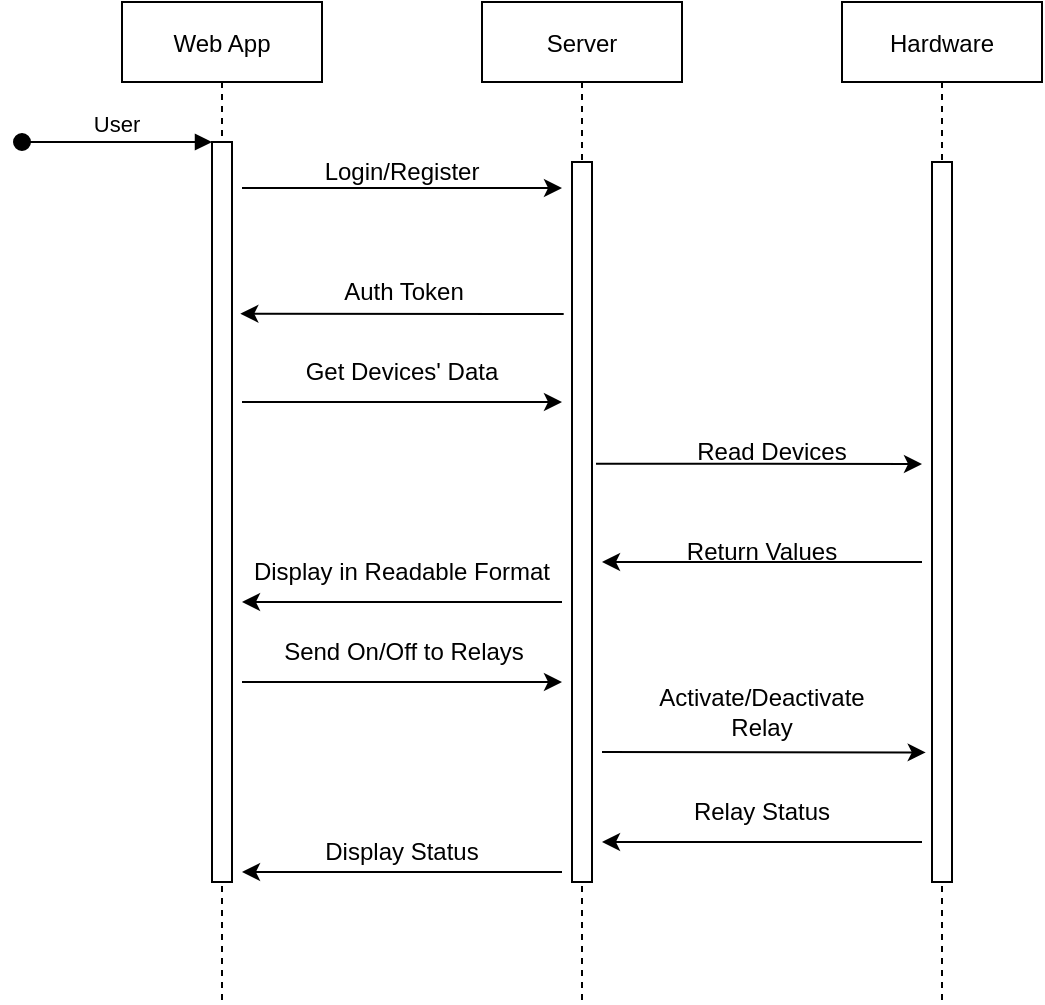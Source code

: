 <mxfile version="15.8.4" type="device"><diagram id="kgpKYQtTHZ0yAKxKKP6v" name="Page-1"><mxGraphModel dx="981" dy="567" grid="1" gridSize="10" guides="1" tooltips="1" connect="1" arrows="1" fold="1" page="1" pageScale="1" pageWidth="850" pageHeight="1100" math="0" shadow="0"><root><mxCell id="0"/><mxCell id="1" parent="0"/><mxCell id="3nuBFxr9cyL0pnOWT2aG-1" value="Web App" style="shape=umlLifeline;perimeter=lifelinePerimeter;container=1;collapsible=0;recursiveResize=0;rounded=0;shadow=0;strokeWidth=1;" parent="1" vertex="1"><mxGeometry x="120" y="80" width="100" height="500" as="geometry"/></mxCell><mxCell id="3nuBFxr9cyL0pnOWT2aG-2" value="" style="points=[];perimeter=orthogonalPerimeter;rounded=0;shadow=0;strokeWidth=1;" parent="3nuBFxr9cyL0pnOWT2aG-1" vertex="1"><mxGeometry x="45" y="70" width="10" height="370" as="geometry"/></mxCell><mxCell id="3nuBFxr9cyL0pnOWT2aG-3" value="User" style="verticalAlign=bottom;startArrow=oval;endArrow=block;startSize=8;shadow=0;strokeWidth=1;" parent="3nuBFxr9cyL0pnOWT2aG-1" target="3nuBFxr9cyL0pnOWT2aG-2" edge="1"><mxGeometry relative="1" as="geometry"><mxPoint x="-50" y="70" as="sourcePoint"/></mxGeometry></mxCell><mxCell id="3nuBFxr9cyL0pnOWT2aG-5" value="Server" style="shape=umlLifeline;perimeter=lifelinePerimeter;container=1;collapsible=0;recursiveResize=0;rounded=0;shadow=0;strokeWidth=1;" parent="1" vertex="1"><mxGeometry x="300" y="80" width="100" height="500" as="geometry"/></mxCell><mxCell id="3nuBFxr9cyL0pnOWT2aG-6" value="" style="points=[];perimeter=orthogonalPerimeter;rounded=0;shadow=0;strokeWidth=1;" parent="3nuBFxr9cyL0pnOWT2aG-5" vertex="1"><mxGeometry x="45" y="80" width="10" height="360" as="geometry"/></mxCell><mxCell id="rHcMCIEGo7CRlz1LqLMw-1" value="Hardware" style="shape=umlLifeline;perimeter=lifelinePerimeter;container=1;collapsible=0;recursiveResize=0;rounded=0;shadow=0;strokeWidth=1;" vertex="1" parent="1"><mxGeometry x="480" y="80" width="100" height="500" as="geometry"/></mxCell><mxCell id="rHcMCIEGo7CRlz1LqLMw-2" value="" style="points=[];perimeter=orthogonalPerimeter;rounded=0;shadow=0;strokeWidth=1;" vertex="1" parent="rHcMCIEGo7CRlz1LqLMw-1"><mxGeometry x="45" y="80" width="10" height="360" as="geometry"/></mxCell><mxCell id="rHcMCIEGo7CRlz1LqLMw-5" value="" style="endArrow=classic;html=1;rounded=0;exitX=1.5;exitY=0.062;exitDx=0;exitDy=0;exitPerimeter=0;" edge="1" parent="1" source="3nuBFxr9cyL0pnOWT2aG-2"><mxGeometry width="50" height="50" relative="1" as="geometry"><mxPoint x="190" y="173" as="sourcePoint"/><mxPoint x="340" y="173" as="targetPoint"/></mxGeometry></mxCell><mxCell id="rHcMCIEGo7CRlz1LqLMw-6" value="Login/Register" style="text;html=1;strokeColor=none;fillColor=none;align=center;verticalAlign=middle;whiteSpace=wrap;rounded=0;" vertex="1" parent="1"><mxGeometry x="230" y="150" width="60" height="30" as="geometry"/></mxCell><mxCell id="rHcMCIEGo7CRlz1LqLMw-7" value="" style="endArrow=classic;html=1;rounded=0;entryX=1.331;entryY=0.178;entryDx=0;entryDy=0;entryPerimeter=0;" edge="1" parent="1"><mxGeometry width="50" height="50" relative="1" as="geometry"><mxPoint x="340.85" y="236" as="sourcePoint"/><mxPoint x="179.16" y="235.86" as="targetPoint"/></mxGeometry></mxCell><mxCell id="rHcMCIEGo7CRlz1LqLMw-8" value="Auth Token" style="text;html=1;strokeColor=none;fillColor=none;align=center;verticalAlign=middle;whiteSpace=wrap;rounded=0;" vertex="1" parent="1"><mxGeometry x="225.85" y="210" width="70" height="30" as="geometry"/></mxCell><mxCell id="rHcMCIEGo7CRlz1LqLMw-9" value="" style="endArrow=classic;html=1;rounded=0;" edge="1" parent="1"><mxGeometry width="50" height="50" relative="1" as="geometry"><mxPoint x="180" y="280" as="sourcePoint"/><mxPoint x="340" y="280" as="targetPoint"/><Array as="points"><mxPoint x="290" y="280"/></Array></mxGeometry></mxCell><mxCell id="rHcMCIEGo7CRlz1LqLMw-12" value="Get Devices' Data" style="text;html=1;strokeColor=none;fillColor=none;align=center;verticalAlign=middle;whiteSpace=wrap;rounded=0;" vertex="1" parent="1"><mxGeometry x="202.93" y="250" width="114.15" height="30" as="geometry"/></mxCell><mxCell id="rHcMCIEGo7CRlz1LqLMw-13" value="" style="endArrow=classic;html=1;rounded=0;exitX=1.2;exitY=0.419;exitDx=0;exitDy=0;exitPerimeter=0;" edge="1" parent="1" source="3nuBFxr9cyL0pnOWT2aG-6"><mxGeometry width="50" height="50" relative="1" as="geometry"><mxPoint x="320" y="310" as="sourcePoint"/><mxPoint x="520" y="311" as="targetPoint"/></mxGeometry></mxCell><mxCell id="rHcMCIEGo7CRlz1LqLMw-14" value="Read Devices" style="text;html=1;strokeColor=none;fillColor=none;align=center;verticalAlign=middle;whiteSpace=wrap;rounded=0;" vertex="1" parent="1"><mxGeometry x="400" y="290" width="90" height="30" as="geometry"/></mxCell><mxCell id="rHcMCIEGo7CRlz1LqLMw-15" value="" style="endArrow=classic;html=1;rounded=0;" edge="1" parent="1"><mxGeometry width="50" height="50" relative="1" as="geometry"><mxPoint x="520" y="360" as="sourcePoint"/><mxPoint x="360" y="360" as="targetPoint"/><Array as="points"><mxPoint x="490" y="360"/></Array></mxGeometry></mxCell><mxCell id="rHcMCIEGo7CRlz1LqLMw-16" value="Return Values" style="text;html=1;strokeColor=none;fillColor=none;align=center;verticalAlign=middle;whiteSpace=wrap;rounded=0;" vertex="1" parent="1"><mxGeometry x="400" y="340" width="80" height="30" as="geometry"/></mxCell><mxCell id="rHcMCIEGo7CRlz1LqLMw-18" value="" style="endArrow=classic;html=1;rounded=0;" edge="1" parent="1"><mxGeometry width="50" height="50" relative="1" as="geometry"><mxPoint x="340" y="380" as="sourcePoint"/><mxPoint x="180" y="380" as="targetPoint"/><Array as="points"><mxPoint x="320" y="380"/></Array></mxGeometry></mxCell><mxCell id="rHcMCIEGo7CRlz1LqLMw-19" value="Display in Readable Format" style="text;html=1;strokeColor=none;fillColor=none;align=center;verticalAlign=middle;whiteSpace=wrap;rounded=0;" vertex="1" parent="1"><mxGeometry x="177.92" y="350" width="164.15" height="30" as="geometry"/></mxCell><mxCell id="rHcMCIEGo7CRlz1LqLMw-20" value="" style="endArrow=classic;html=1;rounded=0;" edge="1" parent="1"><mxGeometry width="50" height="50" relative="1" as="geometry"><mxPoint x="180" y="420" as="sourcePoint"/><mxPoint x="340" y="420" as="targetPoint"/><Array as="points"><mxPoint x="230" y="420"/></Array></mxGeometry></mxCell><mxCell id="rHcMCIEGo7CRlz1LqLMw-21" value="Send On/Off to Relays" style="text;html=1;strokeColor=none;fillColor=none;align=center;verticalAlign=middle;whiteSpace=wrap;rounded=0;" vertex="1" parent="1"><mxGeometry x="198.77" y="390" width="124.15" height="30" as="geometry"/></mxCell><mxCell id="rHcMCIEGo7CRlz1LqLMw-23" value="" style="endArrow=classic;html=1;rounded=0;entryX=-0.314;entryY=0.82;entryDx=0;entryDy=0;entryPerimeter=0;" edge="1" parent="1" target="rHcMCIEGo7CRlz1LqLMw-2"><mxGeometry width="50" height="50" relative="1" as="geometry"><mxPoint x="360" y="455" as="sourcePoint"/><mxPoint x="310" y="300" as="targetPoint"/></mxGeometry></mxCell><mxCell id="rHcMCIEGo7CRlz1LqLMw-24" value="Activate/Deactivate Relay" style="text;html=1;strokeColor=none;fillColor=none;align=center;verticalAlign=middle;whiteSpace=wrap;rounded=0;" vertex="1" parent="1"><mxGeometry x="400" y="420" width="80" height="30" as="geometry"/></mxCell><mxCell id="rHcMCIEGo7CRlz1LqLMw-25" value="" style="endArrow=classic;html=1;rounded=0;" edge="1" parent="1"><mxGeometry width="50" height="50" relative="1" as="geometry"><mxPoint x="520" y="500" as="sourcePoint"/><mxPoint x="360" y="500" as="targetPoint"/><Array as="points"><mxPoint x="440" y="500"/></Array></mxGeometry></mxCell><mxCell id="rHcMCIEGo7CRlz1LqLMw-26" value="Relay Status" style="text;html=1;strokeColor=none;fillColor=none;align=center;verticalAlign=middle;whiteSpace=wrap;rounded=0;" vertex="1" parent="1"><mxGeometry x="375" y="470" width="130" height="30" as="geometry"/></mxCell><mxCell id="rHcMCIEGo7CRlz1LqLMw-27" value="" style="endArrow=classic;html=1;rounded=0;" edge="1" parent="1"><mxGeometry width="50" height="50" relative="1" as="geometry"><mxPoint x="340" y="515" as="sourcePoint"/><mxPoint x="180" y="515" as="targetPoint"/></mxGeometry></mxCell><mxCell id="rHcMCIEGo7CRlz1LqLMw-28" value="Display Status" style="text;html=1;strokeColor=none;fillColor=none;align=center;verticalAlign=middle;whiteSpace=wrap;rounded=0;" vertex="1" parent="1"><mxGeometry x="217.93" y="490" width="84.15" height="30" as="geometry"/></mxCell></root></mxGraphModel></diagram></mxfile>